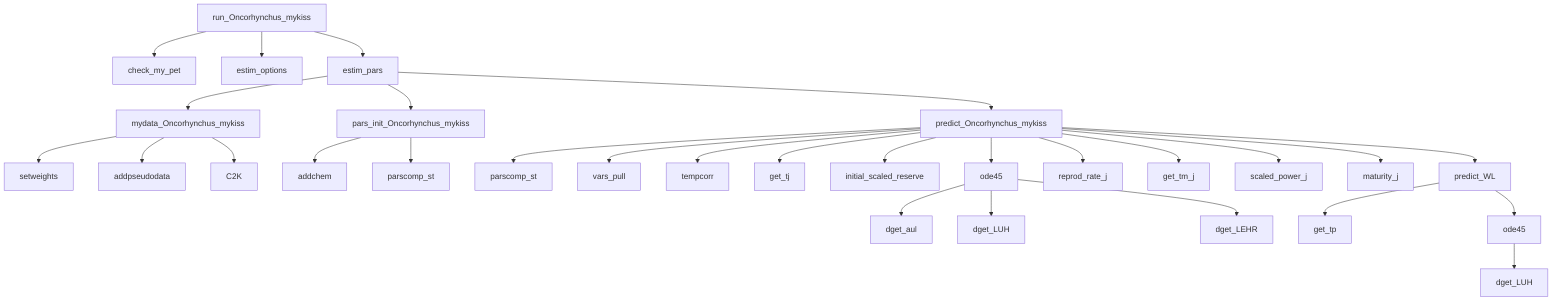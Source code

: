 graph TD
    A[run_Oncorhynchus_mykiss] --> B[check_my_pet]
    A --> C[estim_options]
    A --> D[estim_pars]
    
    D --> E[mydata_Oncorhynchus_mykiss]
    D --> F[pars_init_Oncorhynchus_mykiss]
    D --> G[predict_Oncorhynchus_mykiss]
    
    E --> H[setweights]
    E --> I[addpseudodata]
    E --> J[C2K]
    
    F --> K[addchem]
    F --> L[parscomp_st]
    
    G --> M[parscomp_st]
    G --> N[vars_pull]
    G --> O[tempcorr]
    G --> P[get_tj]
    G --> Q[initial_scaled_reserve]
    G --> R[ode45]
    G --> S[reprod_rate_j]
    G --> T[get_tm_j]
    G --> U[scaled_power_j]
    G --> V[maturity_j]
    G --> W[predict_WL]
    
    R --> X[dget_aul]
    R --> Y[dget_LUH]
    R --> Z[dget_LEHR]
    
    W --> AA[get_tp]
    W --> BB[ode45]
    
    BB --> CC[dget_LUH]